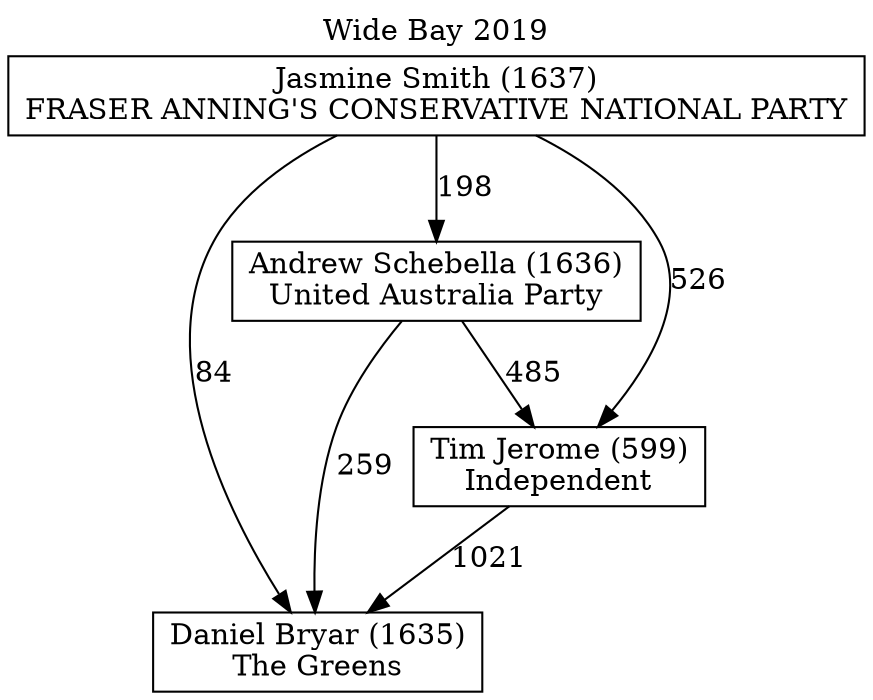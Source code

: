 // House preference flow
digraph "Daniel Bryar (1635)_Wide Bay_2019" {
	graph [label="Wide Bay 2019" labelloc=t mclimit=10]
	node [shape=box]
	"Andrew Schebella (1636)" [label="Andrew Schebella (1636)
United Australia Party"]
	"Daniel Bryar (1635)" [label="Daniel Bryar (1635)
The Greens"]
	"Jasmine Smith (1637)" [label="Jasmine Smith (1637)
FRASER ANNING'S CONSERVATIVE NATIONAL PARTY"]
	"Tim Jerome (599)" [label="Tim Jerome (599)
Independent"]
	"Andrew Schebella (1636)" -> "Daniel Bryar (1635)" [label=259]
	"Andrew Schebella (1636)" -> "Tim Jerome (599)" [label=485]
	"Jasmine Smith (1637)" -> "Andrew Schebella (1636)" [label=198]
	"Jasmine Smith (1637)" -> "Daniel Bryar (1635)" [label=84]
	"Jasmine Smith (1637)" -> "Tim Jerome (599)" [label=526]
	"Tim Jerome (599)" -> "Daniel Bryar (1635)" [label=1021]
}
